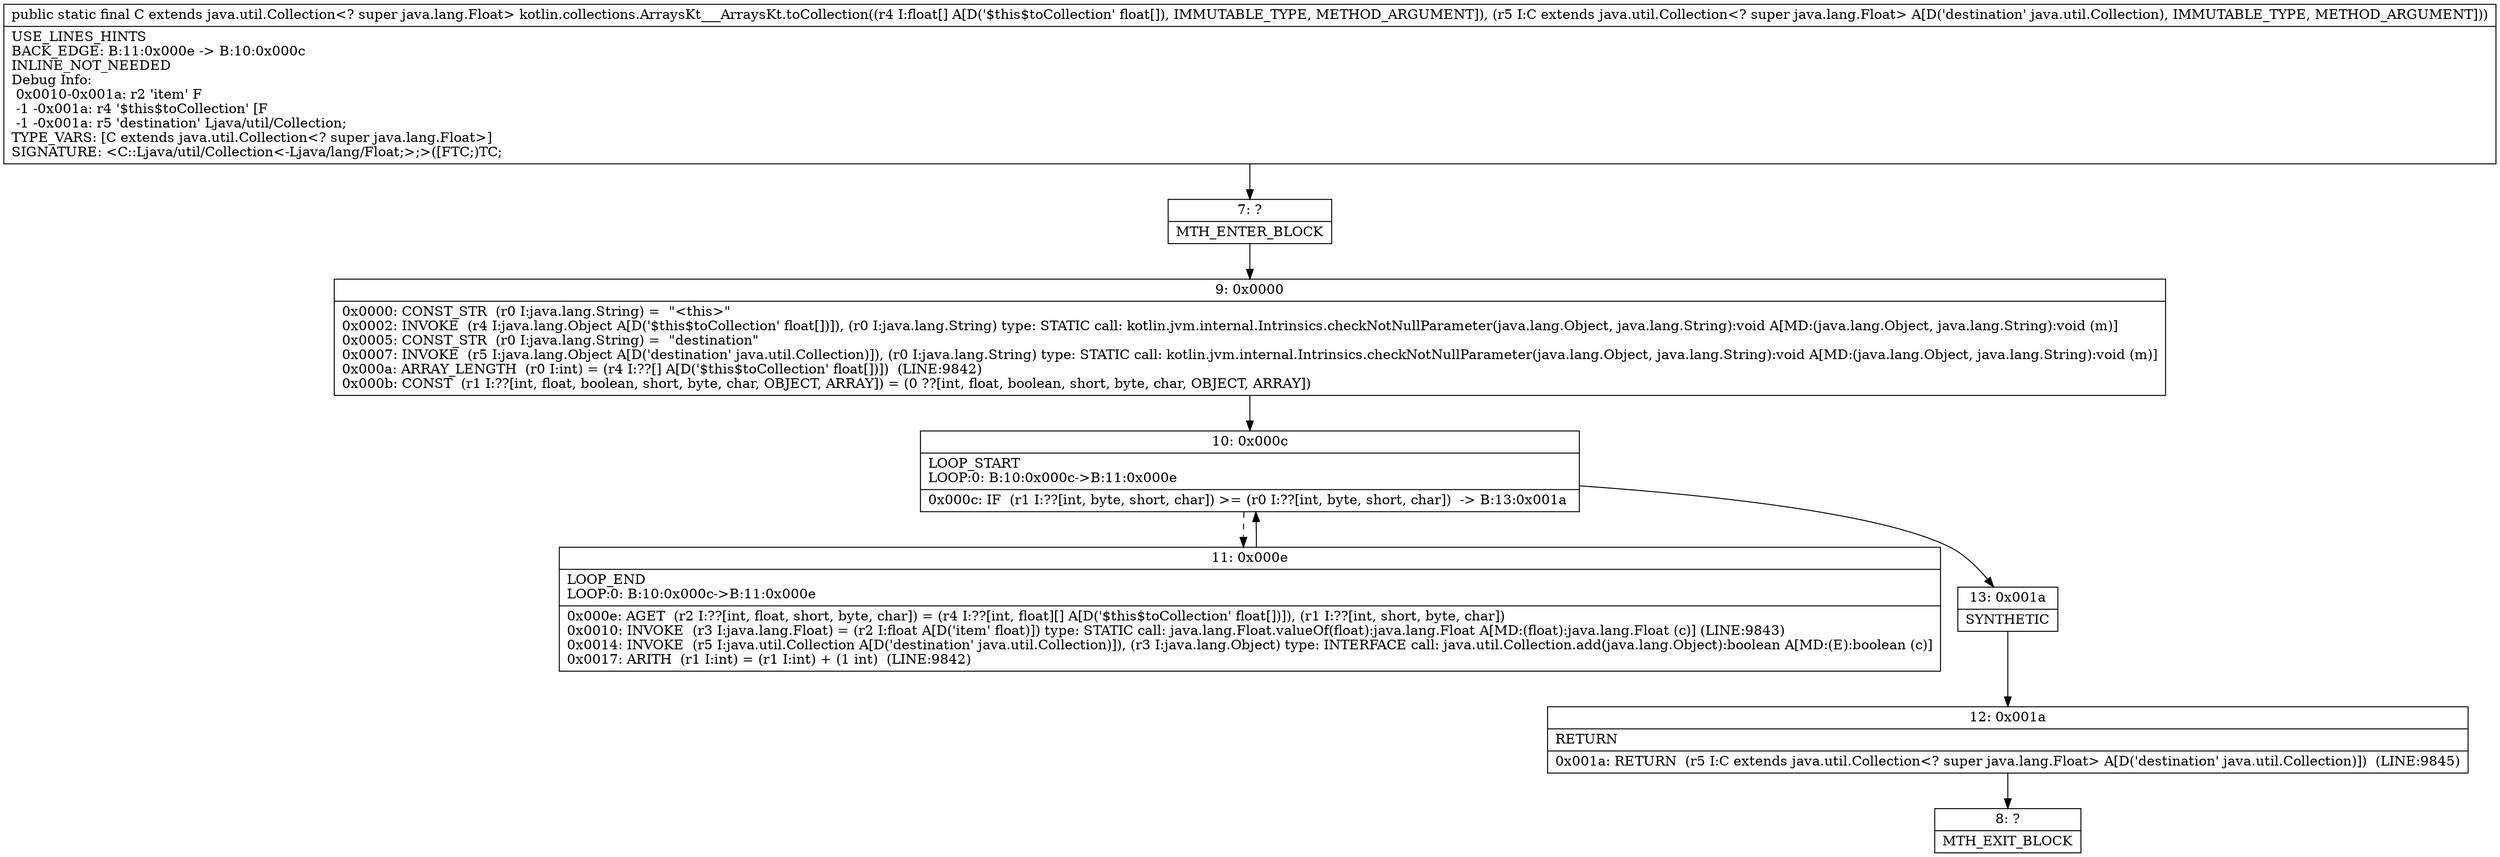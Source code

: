 digraph "CFG forkotlin.collections.ArraysKt___ArraysKt.toCollection([FLjava\/util\/Collection;)Ljava\/util\/Collection;" {
Node_7 [shape=record,label="{7\:\ ?|MTH_ENTER_BLOCK\l}"];
Node_9 [shape=record,label="{9\:\ 0x0000|0x0000: CONST_STR  (r0 I:java.lang.String) =  \"\<this\>\" \l0x0002: INVOKE  (r4 I:java.lang.Object A[D('$this$toCollection' float[])]), (r0 I:java.lang.String) type: STATIC call: kotlin.jvm.internal.Intrinsics.checkNotNullParameter(java.lang.Object, java.lang.String):void A[MD:(java.lang.Object, java.lang.String):void (m)]\l0x0005: CONST_STR  (r0 I:java.lang.String) =  \"destination\" \l0x0007: INVOKE  (r5 I:java.lang.Object A[D('destination' java.util.Collection)]), (r0 I:java.lang.String) type: STATIC call: kotlin.jvm.internal.Intrinsics.checkNotNullParameter(java.lang.Object, java.lang.String):void A[MD:(java.lang.Object, java.lang.String):void (m)]\l0x000a: ARRAY_LENGTH  (r0 I:int) = (r4 I:??[] A[D('$this$toCollection' float[])])  (LINE:9842)\l0x000b: CONST  (r1 I:??[int, float, boolean, short, byte, char, OBJECT, ARRAY]) = (0 ??[int, float, boolean, short, byte, char, OBJECT, ARRAY]) \l}"];
Node_10 [shape=record,label="{10\:\ 0x000c|LOOP_START\lLOOP:0: B:10:0x000c\-\>B:11:0x000e\l|0x000c: IF  (r1 I:??[int, byte, short, char]) \>= (r0 I:??[int, byte, short, char])  \-\> B:13:0x001a \l}"];
Node_11 [shape=record,label="{11\:\ 0x000e|LOOP_END\lLOOP:0: B:10:0x000c\-\>B:11:0x000e\l|0x000e: AGET  (r2 I:??[int, float, short, byte, char]) = (r4 I:??[int, float][] A[D('$this$toCollection' float[])]), (r1 I:??[int, short, byte, char]) \l0x0010: INVOKE  (r3 I:java.lang.Float) = (r2 I:float A[D('item' float)]) type: STATIC call: java.lang.Float.valueOf(float):java.lang.Float A[MD:(float):java.lang.Float (c)] (LINE:9843)\l0x0014: INVOKE  (r5 I:java.util.Collection A[D('destination' java.util.Collection)]), (r3 I:java.lang.Object) type: INTERFACE call: java.util.Collection.add(java.lang.Object):boolean A[MD:(E):boolean (c)]\l0x0017: ARITH  (r1 I:int) = (r1 I:int) + (1 int)  (LINE:9842)\l}"];
Node_13 [shape=record,label="{13\:\ 0x001a|SYNTHETIC\l}"];
Node_12 [shape=record,label="{12\:\ 0x001a|RETURN\l|0x001a: RETURN  (r5 I:C extends java.util.Collection\<? super java.lang.Float\> A[D('destination' java.util.Collection)])  (LINE:9845)\l}"];
Node_8 [shape=record,label="{8\:\ ?|MTH_EXIT_BLOCK\l}"];
MethodNode[shape=record,label="{public static final C extends java.util.Collection\<? super java.lang.Float\> kotlin.collections.ArraysKt___ArraysKt.toCollection((r4 I:float[] A[D('$this$toCollection' float[]), IMMUTABLE_TYPE, METHOD_ARGUMENT]), (r5 I:C extends java.util.Collection\<? super java.lang.Float\> A[D('destination' java.util.Collection), IMMUTABLE_TYPE, METHOD_ARGUMENT]))  | USE_LINES_HINTS\lBACK_EDGE: B:11:0x000e \-\> B:10:0x000c\lINLINE_NOT_NEEDED\lDebug Info:\l  0x0010\-0x001a: r2 'item' F\l  \-1 \-0x001a: r4 '$this$toCollection' [F\l  \-1 \-0x001a: r5 'destination' Ljava\/util\/Collection;\lTYPE_VARS: [C extends java.util.Collection\<? super java.lang.Float\>]\lSIGNATURE: \<C::Ljava\/util\/Collection\<\-Ljava\/lang\/Float;\>;\>([FTC;)TC;\l}"];
MethodNode -> Node_7;Node_7 -> Node_9;
Node_9 -> Node_10;
Node_10 -> Node_11[style=dashed];
Node_10 -> Node_13;
Node_11 -> Node_10;
Node_13 -> Node_12;
Node_12 -> Node_8;
}

